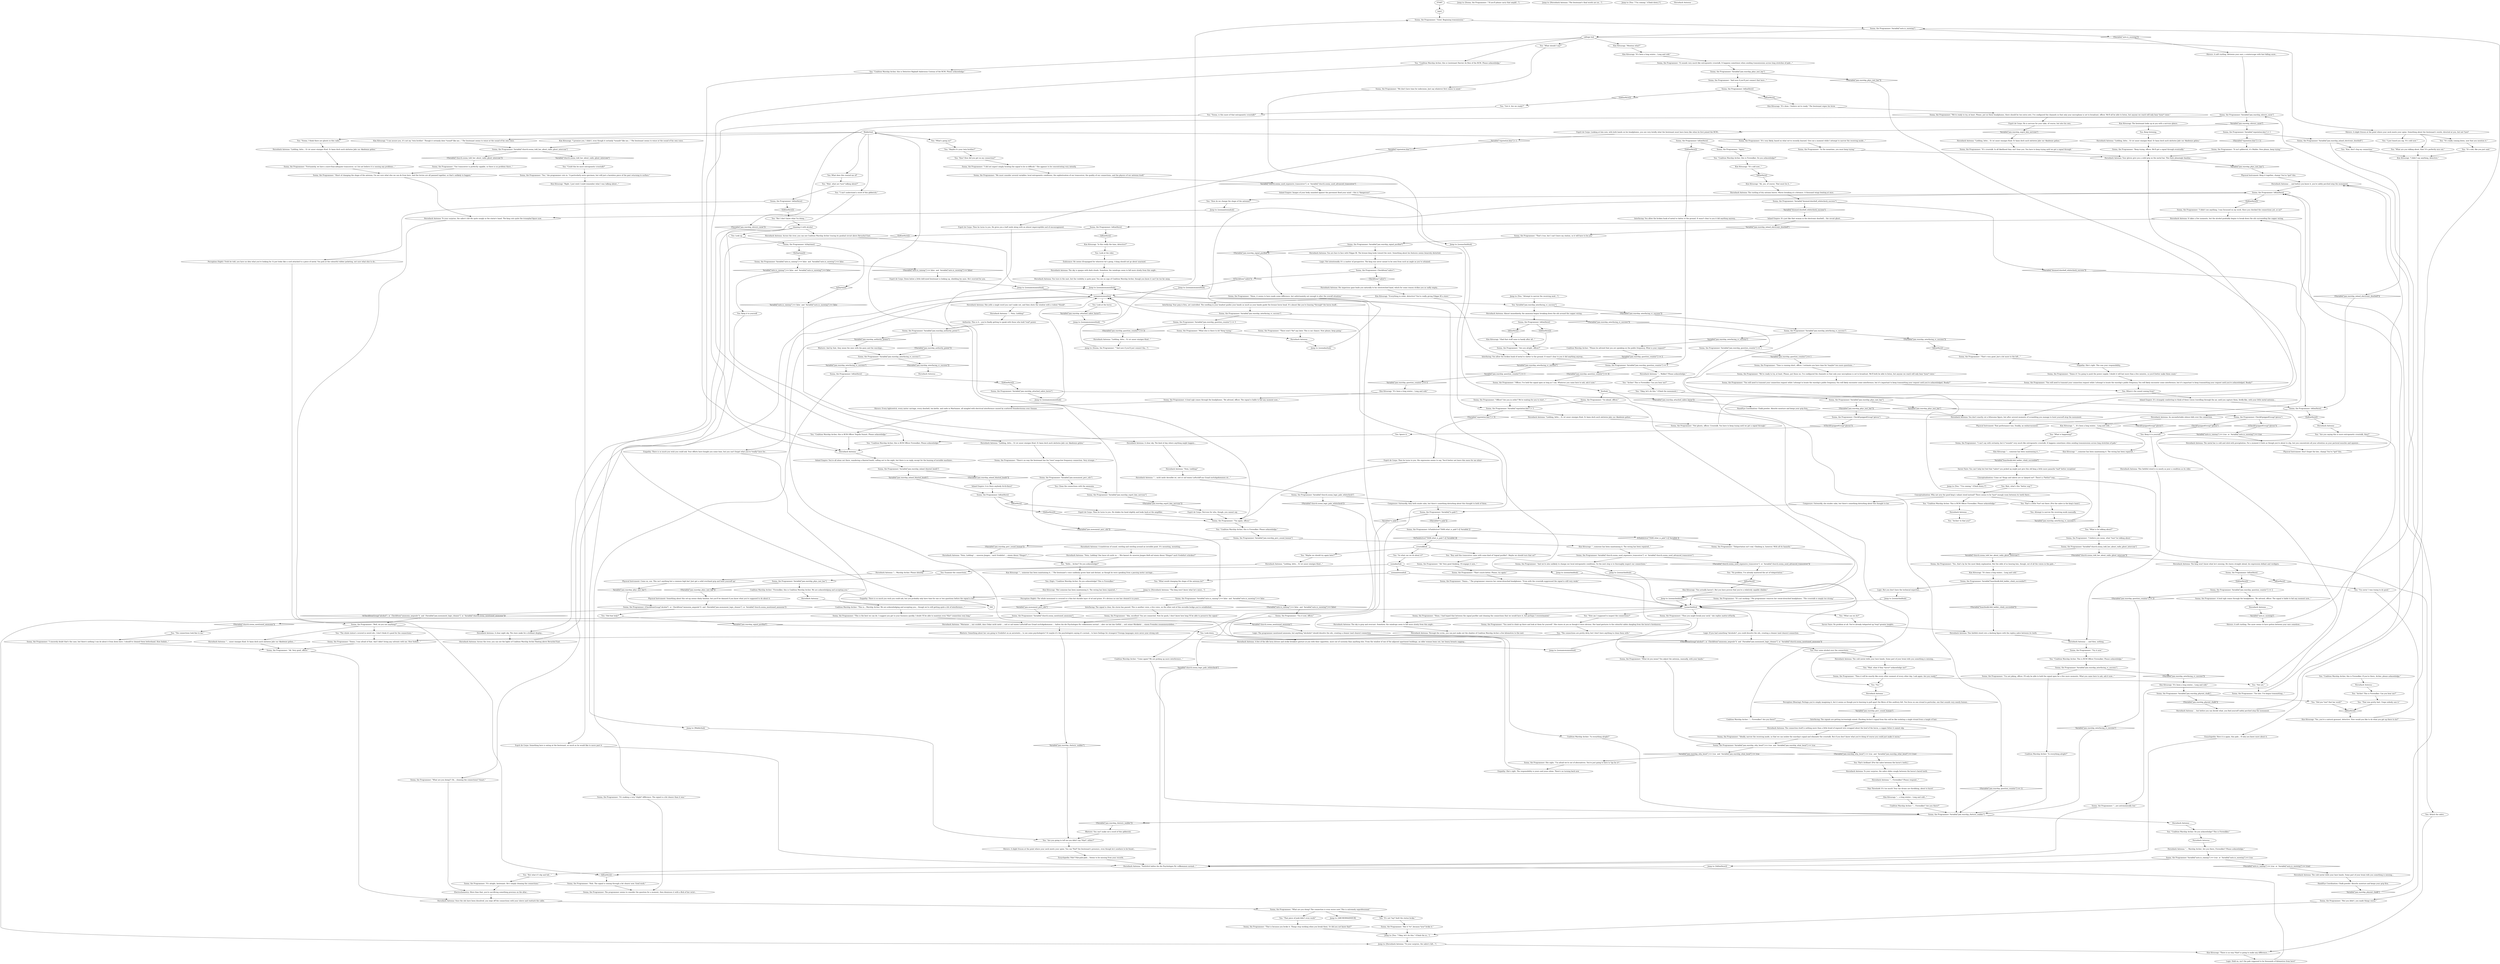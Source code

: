# JAM / COALITION WARSHIP ARCHER -- SOONA VERSION
# CUTSCENE where you attempt to contact Coalition Warship Archer with SOONA. PART OF THE MORALIST DREAM QUEST
# ==================================================
digraph G {
	  0 [label="START"];
	  1 [label="input"];
	  2 [label="You: \"Roy said this transceiver came with some kind of *signal purifier*. Maybe we should turn that on?\""];
	  3 [label="You: \"Yes.\""];
	  4 [label="Soona, the Programmer: \"Try again, officer.\""];
	  5 [label="Esprit de Corps: Then he turns to you. He gives you a half smile along with an almost imperceptible nod of encouragement."];
	  6 [label="Horseback Antenna: \"Liebling, bitte… Er ist unser einziges Kind. Er kann doch auch nächstes Jahr zur Akademie gehen.\""];
	  7 [label="You: \"What are you talking about, Kim? It's perfectly nice out.\""];
	  8 [label="Soona, the Programmer: \"I can't say with certainty, but it *sounds* very much like entroponetic crosstalk. It happens sometimes when sending transmissions across long stretches of pale.\""];
	  9 [label="Soona, the Programmer: \"It sounds very much like entroponetic crosstalk. It happens sometimes when sending transmissions across long stretches of pale...\""];
	  10 [label="Soona, the Programmer: \"We must consider several variables: local entroponetic conditions, the sophistication of our transceiver, the quality of our connections, and the physics of our antenna itself.\""];
	  11 [label="Soona, the Programmer: \"Damn, I was afraid of that. And I didn't bring any solvents with me. How foolish...\""];
	  12 [label="Soona, the Programmer: IsDaytime()"];
	  13 [label="IsDaytime()", shape=diamond];
	  14 [label="!(IsDaytime())", shape=diamond];
	  15 [label="Horseback Antenna: Through the scrim, you can just make out the shadow of Coalition Warship Archer a few kilometres to the east."];
	  16 [label="Soona, the Programmer: \"That is because you broke it. Things stop working when you break them. Or did you not know that?\""];
	  17 [label="Soona, the Programmer: \"Damn it! I'm going to push the power supply. I doubt it will last more than a few minutes, so you'd better make them count.\""];
	  18 [label="Soona, the Programmer: A loud sigh comes through the headphones. \"Be advised, officer. The signal is liable to fail any moment now...\""];
	  19 [label="Horseback Antenna: \"Liebling, bitte... Er ist unser einziges Kind...\""];
	  20 [label="Jump to: [Soona, the Programmer: \"\"If you'll please carry that amplif...\"]"];
	  21 [label="You: \"Maybe we should try again later?\""];
	  22 [label="Empathy: She's right. The responsibility is yours and yours alone. There's no turning back now."];
	  23 [label="Soona, the Programmer: She sighs. \"I'm afraid we're out of alternatives. You're just going to have to *go for it*.\""];
	  24 [label="Conceptualization: Come on! Kings and sabres are so *played out*. There's a *better* way..."];
	  25 [label="Horseback Antenna: ..."];
	  26 [label="Soona, the Programmer: IsKimHere()"];
	  27 [label="IsKimHere()", shape=diamond];
	  28 [label="!(IsKimHere())", shape=diamond];
	  29 [label="You: \"I can't understand a word of this gibberish.\""];
	  30 [label="Soona, the Programmer: \"I believe you mean, what *was* he talking about.\""];
	  31 [label="You: \"What is he talking about?\""];
	  32 [label="Jump to: [soonaclimbhub]"];
	  33 [label="Kim Kitsuragi: \"Is this really the time, detective?\""];
	  34 [label="Horseback Antenna: A few of the idle lorry drivers and strike breakers gesture at you with their cigarettes, more out of curiosity than anything else. From the window of one of the adjacent apartment buildings, an older woman leans out, her heavy breasts sagging..."];
	  35 [label="Jump to: [soonamonumenthub]"];
	  36 [label="You: \"It's not *my* fault the statue broke.\""];
	  37 [label="Jump to: [Horseback Antenna: \"The lieutenant's final words are ne...\"]"];
	  38 [label="You: \"Coalition Warship Archer, this is Firewalker. Please acknowledge.\""];
	  39 [label="Rhetoric: You can't make out a word of this gibberish."];
	  40 [label="Rhetoric: Something about her son going to Vredefort on an aerostatic... to see some psychologists? Or maybe it's the psychologists saying it's normal... to have feelings for strangers? Foreign languages were never your strong suit."];
	  41 [label="Soona, the Programmer: \"Ah! Very good thinking. I'll engage it now...\""];
	  42 [label="You: \"Archer! This is Firewalker. Can you hear me?\""];
	  43 [label="Soona, the Programmer: Variable[\"jam.warship_phys_inst_bar\"]"];
	  44 [label="Variable[\"jam.warship_phys_inst_bar\"]", shape=diamond];
	  45 [label="!(Variable[\"jam.warship_phys_inst_bar\"])", shape=diamond];
	  46 [label="Hand/Eye Coordination: Chalk powder. Absorbs moisture and keeps your grip firm."];
	  47 [label="Horseback Antenna: You don't exactly cut a lithesome figure, but after several moments of scrambling you manage to hoist yourself atop the monument."];
	  48 [label="Horseback Antenna: ... and before you know it, you're safely perched atop the monument."];
	  49 [label="You: \"Got it. Are we ready?\""];
	  50 [label="Shivers: A soft rustling. The snow seems to have gotten between your ears somehow..."];
	  51 [label="Soona, the Programmer: \"We don't have time for indecision. Just say whatever first comes to mind.\""];
	  52 [label="Perception (Hearing): Perhaps you're simply imagining it, but it seems as though you're learning to pull apart the fibres of this auditory felt. You focus on one strand in particular, one that sounds very nearly human..."];
	  53 [label="Soona, the Programmer: Variable[\"doomed.doorbell_whitecheck_success\"]"];
	  54 [label="Variable[\"doomed.doorbell_whitecheck_success\"]", shape=diamond];
	  55 [label="!(Variable[\"doomed.doorbell_whitecheck_success\"])", shape=diamond];
	  56 [label="Soona, the Programmer: \"Not ghosts, officer. Crosstalk. You have to keep trying until we get a signal through.\""];
	  57 [label="Kim Kitsuragi: \"It's been a long winter... Long and cold.\""];
	  58 [label="You: \"What can we do?\""];
	  59 [label="Soona, the Programmer: \"You need to climb up there and look at them for yourself.\" She stares at you as though it were obvious. Her hand gestures to the colourful cables dangling from the horse's forehooves."];
	  60 [label="Soona, the Programmer: \"I sincerely doubt that's the case, but there's nothing I can do about it from down here. I should've cleaned them beforehand. How foolish...\""];
	  61 [label="Horseback Antenna: Once the oils have been dissolved, you wipe off the connections with your sleeve and reattach the cable."];
	  62 [label="Soona, the Programmer: IsKimHere()"];
	  63 [label="IsKimHere()", shape=diamond];
	  64 [label="!(IsKimHere())", shape=diamond];
	  65 [label="You: Look at the horse."];
	  66 [label="Soona, the Programmer: Variable[\"jam.warship_question_counter\"] == 1"];
	  67 [label="Variable[\"jam.warship_question_counter\"] == 1", shape=diamond];
	  68 [label="!(Variable[\"jam.warship_question_counter\"] == 1)", shape=diamond];
	  69 [label="Physical Instrument: Keep it together, champ! You've *got* this."];
	  70 [label="Horseback Antenna: ..."];
	  71 [label="Coalition Warship Archer: \"This is... Warship Archer. We are acknowledging and accepting you... though we're still getting quite a bit of interference...\""];
	  72 [label="Soona, the Programmer: IsKimHere()"];
	  73 [label="IsKimHere()", shape=diamond];
	  74 [label="!(IsKimHere())", shape=diamond];
	  75 [label="Soona, the Programmer: \"Too late. I've begun transmitting...\""];
	  76 [label="Shivers: A soft rustling. Between your ears, a winterscape with fast falling snow..."];
	  77 [label="You: \"Coalition Warship Archer, this is Lieutenant Harrier du Bois of the RCM. Please acknowledge.\""];
	  78 [label="You: \"What's going on?\""];
	  79 [label="Kim Kitsuragi: \"Right. I just wish I could remember what I was talking about...\""];
	  80 [label="Soona, the Programmer: Variable[\"church.soona_told_her_about_radio_ghost_intercom\"]"];
	  81 [label="Variable[\"church.soona_told_her_about_radio_ghost_intercom\"]", shape=diamond];
	  82 [label="!(Variable[\"church.soona_told_her_about_radio_ghost_intercom\"])", shape=diamond];
	  83 [label="Soona, the Programmer: IsTaskActive(\"TASK.what_is_pale\")--[[ Variable[ ]]"];
	  84 [label="IsTaskActive(\"TASK.what_is_pale\")--[[ Variable[ ]]", shape=diamond];
	  85 [label="!(IsTaskActive(\"TASK.what_is_pale\")--[[ Variable[ ]])", shape=diamond];
	  86 [label="You: \"How am I supposed to inspect the connections?\""];
	  87 [label="Horseback Antenna: A clear sky. The kind of day where anything might happen..."];
	  88 [label="Soona, the Programmer: Variable[\"jam.warship_interfacing_rc_success\"]"];
	  89 [label="Variable[\"jam.warship_interfacing_rc_success\"]", shape=diamond];
	  90 [label="!(Variable[\"jam.warship_interfacing_rc_success\"])", shape=diamond];
	  91 [label="Interfacing: You allow the broken hunk of metal to clatter to the ground. It wasn't clear to you it did anything anyway..."];
	  92 [label="Soona, the Programmer: CheckEquippedGroup(\"gloves\")"];
	  93 [label="CheckEquippedGroup(\"gloves\")", shape=diamond];
	  94 [label="!(CheckEquippedGroup(\"gloves\"))", shape=diamond];
	  95 [label="Physical Instrument: Don't forget the lats, champ! You've *got* this."];
	  96 [label="Horseback Antenna: The metal bar is cold and slick with precipitation. For a moment it feels as though you're about to slip, but you concentrate all your attention on your pectoral muscles and squeeze..."];
	  97 [label="Soona, the Programmer: \"I didn't see anything. I was focussed on my work. Have you checked the connections yet, or no?\""];
	  98 [label="Physical Instrument: Something about this set-up seems dimly familiar, but you'll be damned if you know what you're supposed to do about it."];
	  99 [label="You: Wait, what's this \"better way\"?"];
	  100 [label="Soona, the Programmer: \"Try it now.\""];
	  101 [label="Pain Threshold: It's too much! Your ear drums are throbbing, about to burst!"];
	  102 [label="You: \"Coalition Warship Archer, this is Detective Raphaël Ambrosius Costeau of the RCM. Please acknowledge.\""];
	  103 [label="You: \"What should I say?\""];
	  104 [label="Inland Empire: I-i-is there anybody th-th-there?"];
	  105 [label="Esprit de Corps: Nervous for who, though, you cannot say."];
	  106 [label="Inland Empire: It's just like that woman in the electronic doorbell... the circuit ghost..."];
	  107 [label="Soona, the Programmer: \"In the meantime, you must keep trying.\""];
	  108 [label="Soona, the Programmer: Variable[\"church.soona_told_her_about_radio_ghost_intercom\"]"];
	  109 [label="Variable[\"church.soona_told_her_about_radio_ghost_intercom\"]", shape=diamond];
	  110 [label="!(Variable[\"church.soona_told_her_about_radio_ghost_intercom\"])", shape=diamond];
	  111 [label="You: \"Could this be more entroponetic crosstalk?\""];
	  112 [label="Soona, the Programmer: \"Yes,\" the programmer cuts in. \"A particularly eerie specimen, but still just a harmless piece of the past returning to surface.\""];
	  113 [label="Horseback Antenna: \"Natürlich halten ihn die Psychologen für vollkommen normal...\""];
	  114 [label="Soona, the Programmer: Variable[\"tc.pale\"]"];
	  115 [label="Variable[\"tc.pale\"]", shape=diamond];
	  116 [label="!(Variable[\"tc.pale\"])", shape=diamond];
	  117 [label="You: \"The whole statue's covered in weird oils. I don't think it's good for the connections.\""];
	  118 [label="Soona, the Programmer: IsKimHere()"];
	  119 [label="IsKimHere()", shape=diamond];
	  120 [label="!(IsKimHere())", shape=diamond];
	  121 [label="Electrochemistry: More than that, you're sacrificing something precious on the altar..."];
	  122 [label="Soona, the Programmer: Variable[\"auto.is_raining\"] == false  and  Variable[\"auto.is_snowing\"] == false"];
	  123 [label="Variable[\"auto.is_raining\"] == false  and  Variable[\"auto.is_snowing\"] == false", shape=diamond];
	  124 [label="!(Variable[\"auto.is_raining\"] == false  and  Variable[\"auto.is_snowing\"] == false)", shape=diamond];
	  125 [label="Soona, the Programmer: Variable[\"jam.warship_authority_power\"]"];
	  126 [label="Variable[\"jam.warship_authority_power\"]", shape=diamond];
	  127 [label="!(Variable[\"jam.warship_authority_power\"])", shape=diamond];
	  128 [label="Soona, the Programmer: Variable[\"jam.warship_interfacing_rc_success\"]"];
	  129 [label="Variable[\"jam.warship_interfacing_rc_success\"]", shape=diamond];
	  130 [label="!(Variable[\"jam.warship_interfacing_rc_success\"])", shape=diamond];
	  131 [label="You: \"That piece of junk didn't even work!\""];
	  132 [label="Horseback Antenna: ... but before you can decide what, you find yourself safely perched atop the monument."];
	  133 [label="Soona, the Programmer: Variable[\"jam.warship_why_bend\"] == true  and  Variable[\"jam.warship_what_bend\"] == true"];
	  134 [label="Variable[\"jam.warship_why_bend\"] == true  and  Variable[\"jam.warship_what_bend\"] == true", shape=diamond];
	  135 [label="!(Variable[\"jam.warship_why_bend\"] == true  and  Variable[\"jam.warship_what_bend\"] == true)", shape=diamond];
	  136 [label="Coalition Warship Archer: \"Is everything alright?\""];
	  137 [label="Kim Kitsuragi: \"It's been a long winter... Long and cold.\""];
	  138 [label="You: \"Not yet.\""];
	  139 [label="Soona, the Programmer: \"Then it will be exactly like every other moment of every other day. I ask again: Are you ready?\""];
	  140 [label="Esprit de Corps: Then he turns to you. His expression seems to say, 'You'd better not leave this mess for me alone'."];
	  141 [label="Kim Kitsuragi: \"I didn't say anything, detective.\""];
	  142 [label="Jump to: [soonaclimbhub]"];
	  143 [label="Kim Kitsuragi: \"Glad that stuff came in handy after all...\""];
	  144 [label="Logic: Not intentionally. It’s a matter of perspective. The king was never meant to be seen from such an angle as you’ve attained."];
	  145 [label="Horseback Antenna: You turn to the east, but the visibility is quite poor. You see no sign of Coalition Warship Archer, though you know it can't be too far away."];
	  146 [label="Horseback Antenna: His imperious gaze leads you naturally to his outstretched hand, which for some reason strikes you as sadly empty..."];
	  147 [label="Jump to: [soonamonumenthub]"];
	  148 [label="Soona, the Programmer: \"But you didn't, you made things worse.\""];
	  149 [label="Soona, the Programmer: \"But it *is*, because *you* broke it.\""];
	  150 [label="Soona, the Programmer: \"This is the best we can do. I suggest you get to your business quickly. I doubt I'll be able to maintain even *this* connection very long.\""];
	  151 [label="Jump to: [You: \"\"I'm coming.\" (Climb down.)\"]"];
	  152 [label="Jump to: [You: \"Attempt to narrow the receiving mod...\"]"];
	  153 [label="You: \"Coalition Warship Archer, this is Firewalker. Do you acknowledge?\""];
	  154 [label="You: \"So what can we do about it?\""];
	  155 [label="Kim Kitsuragi: \"But someone has been maintaining it. The wiring has been repaired...\""];
	  156 [label="Horseback Antenna: The cold metal chills your bare hands. Some part of your brain tells you something is missing..."];
	  157 [label="You: \"What would changing the shape of the antenna do?\""];
	  158 [label="You: That's a little *too* out there. [Put the sabre in the king's hand.]"];
	  159 [label="Horseback Antenna: To your surprise, the sabre slides snugly between the horse's bared teeth."];
	  160 [label="You: \"Coalition Warship Archer. This is RCM Officer Firewalker. Please acknowledge.\""];
	  161 [label="Soona, the Programmer: \"We're ready to try, at least. Please, put on these headphones, there should be two extra sets. I've configured the channels so that only your microphone is set to broadcast, officer. We'll all be able to listen, but anyone we reach will only hear *your* voice.\""];
	  162 [label="Soona, the Programmer: Variable[\"jam.warship_inland_blasted_heath\"]"];
	  163 [label="Variable[\"jam.warship_inland_blasted_heath\"]", shape=diamond];
	  164 [label="!(Variable[\"jam.warship_inland_blasted_heath\"])", shape=diamond];
	  165 [label="You: What does this remind me of?"];
	  166 [label="You: \"It's really coming down, now that you mention it.\""];
	  167 [label="Jump to: [soonaclimbhub]"];
	  168 [label="Soona, the Programmer: Variable[\"church.soona_mentioned_ammonia\"]"];
	  169 [label="Variable[\"church.soona_mentioned_ammonia\"]", shape=diamond];
	  170 [label="!(Variable[\"church.soona_mentioned_ammonia\"])", shape=diamond];
	  171 [label="Soona, the Programmer: \"Well, do you see anything?\""];
	  172 [label="Soona, the Programmer: \"What are you doing?! Oh... cleaning the connections? Smart.\""];
	  173 [label="Soona, the Programmer: CheckItem(\"sabre\")"];
	  174 [label="CheckItem(\"sabre\")", shape=diamond];
	  175 [label="!(CheckItem(\"sabre\"))", shape=diamond];
	  176 [label="Soona, the Programmer: IsKimHere()"];
	  177 [label="IsKimHere()", shape=diamond];
	  178 [label="!(IsKimHere())", shape=diamond];
	  179 [label="Horseback Antenna: ..."];
	  180 [label="Soona, the Programmer: \"Officer, I've held the signal open as long as I can. Whatever you came here to ask, ask it now.\""];
	  181 [label="You: \"Hello... Archer? Do you acknowledge?\""];
	  182 [label="Kim Kitsuragi: \"It's cold now...\""];
	  183 [label="Horseback Antenna: \"... Warship Archer. Are you there, Firewalker? Please acknowledge.\""];
	  184 [label="Horseback Antenna: \"... Warship Archer. Please identify.\""];
	  185 [label="Kim Kitsuragi: \"Yes, you're a natural gymnast, detective. Now would you like to do what you got up there to do?\""];
	  186 [label="You: Attach the sabre."];
	  187 [label="Kim Kitsuragi: \"... a long winter... Long and cold...\""];
	  188 [label="Soona, the Programmer: CheckEquippedGroup(\"gloves\")"];
	  189 [label="CheckEquippedGroup(\"gloves\")", shape=diamond];
	  190 [label="!(CheckEquippedGroup(\"gloves\"))", shape=diamond];
	  191 [label="Kim Kitsuragi: \"It's done. I believe we're ready.\" The lieutenant wipes his brow."];
	  192 [label="Soona, the Programmer: Variable[\"jam.warship_shivers_snow\"]"];
	  193 [label="Variable[\"jam.warship_shivers_snow\"]", shape=diamond];
	  194 [label="!(Variable[\"jam.warship_shivers_snow\"])", shape=diamond];
	  195 [label="Inland Empire: You're all alone out there, wandering a blasted heath, calling out to the night, but there is no reply, except for the buzzing of invisible machines..."];
	  196 [label="Soona, the Programmer: \"It's crosstalk. In all likelihood they can't hear you. You have to keep trying until we get a signal through.\""];
	  197 [label="Soona, the Programmer: \"Keep trying, officer. We'll get a signal through eventually.\""];
	  198 [label="Horseback Antenna: \"Liebling, bitte… Er ist unser einziges Kind. Er kann doch auch nächstes Jahr zur Akademie gehen.\""];
	  199 [label="Kim Kitsuragi: \"... It's been a long winter... Long and cold...\""];
	  200 [label="Esprit de Corps: Something here is eating at the lieutenant, as much as he would like to move past it."];
	  201 [label="soonaclimbhub"];
	  202 [label="Kim Kitsuragi: \"You actually haven't. But you have proven that you're a relatively capable climber.\""];
	  203 [label="Soona, the Programmer: \"Hmm, it seems to have made some difference, but unfortunately not enough to alter the overall situation.\""];
	  204 [label="Logic: The programmer mentioned ammonia, but anything *alcoholic* should dissolve the oils, creating a cleaner (and clearer) connection."];
	  205 [label="soonamonumenthub"];
	  206 [label="Horseback Antenna: Across the river, you can see the lights of Coalition Warship Archer floating above Revachol East."];
	  207 [label="Rhetoric: And by that, they mean the ones with the guns and the warships..."];
	  208 [label="Horseback Antenna: \"Nein, Liebling! ... unseren Jungen... nach Vredefort ... einem dieser *Dinger*...\""];
	  209 [label="Horseback Antenna: ..."];
	  210 [label="Physical Instrument: That performance was, frankly, an embarrassment."];
	  211 [label="Conceptualization: Why not arm the good king's valiant steed instead? There seems to be *just* enough room between its teeth there..."];
	  212 [label="Kim Kitsuragi: \"It's been a long winter... Long and cold.\""];
	  213 [label="Soona, the Programmer: \"Officer? Are you in order? We're waiting for you to start...\""];
	  214 [label="You: \"Coalition Warship Archer, this is RCM Officer Tequila Sunset. Please acknowledge.\""];
	  215 [label="Kim Kitsuragi: \"Mention what?\""];
	  216 [label="You: \"It's cold, like you just said.\""];
	  217 [label="Kim Kitsuragi: \"It's been a long winter... Long and cold.\""];
	  218 [label="Soona, the Programmer: IsKimHere()"];
	  219 [label="IsKimHere()", shape=diamond];
	  220 [label="!(IsKimHere())", shape=diamond];
	  221 [label="Perception (Sight): Truth be told, you have no idea what you're looking for. It just looks like a cord attached to a piece of metal. You pick at the colourful rubber jacketing, not sure what else to do..."];
	  222 [label="Soona, the Programmer: Variable[\"auto.is_raining\"] == false  and  Variable[\"auto.is_snowing\"] == false"];
	  223 [label="Variable[\"auto.is_raining\"] == false  and  Variable[\"auto.is_snowing\"] == false", shape=diamond];
	  224 [label="!(Variable[\"auto.is_raining\"] == false  and  Variable[\"auto.is_snowing\"] == false)", shape=diamond];
	  225 [label="Interfacing: The signal is clear, the storm has passed. This is another voice, a live voice, on the other end of this invisible bridge you've established..."];
	  226 [label="Authority: This is it... you're finally getting to speak with those who hold *real* power."];
	  227 [label="Horseback Antenna: \"Marianne ... mir erzählt, dass Oskar nicht mehr ... seit er auf einem Luftschiff aus Graad zurückgekommen ... halten ihn die Psychologen für vollkommen normal ... aber sie hat das Gefühl ... seit seiner Rückkehr ... einem Fremden zusammenzuleben...\""];
	  228 [label="Kim Kitsuragi: \"... someone has been maintaining it...\" The lieutenant's voice suddenly grows faint and distant, as though he were speaking from a passing motor carriage..."];
	  229 [label="Soona, the Programmer: \"That's much better. Please, try again.\""];
	  230 [label="You: (Sigh.) \"Coalition Warship Archer. Do you acknowledge? This is Firewalker.\""];
	  231 [label="Horseback Antenna: ..."];
	  232 [label="Perception (Sight): The whole monument is covered in a thin but durable layer of oil and grime. It's obvious no one has cleaned it in years."];
	  233 [label="Soona, the Programmer: \"Ideally, narrow the receiving mode, so that we can isolate the warship's signal and eliminate the crosstalk. But if you don't know what you're doing of course you could just make it worse.\""];
	  234 [label="Jump to: [Horseback Antenna: \"The king won't know what he's missi...\"]"];
	  235 [label="Horseback Antenna: This faithful steed is in nearly as poor a condition as its rider."];
	  236 [label="Hand/Eye Coordination: Chalk powder. Absorbs moisture and keeps your grip firm."];
	  237 [label="You: \"Wait, what if they *never* acknowledge me?\""];
	  238 [label="Soona, the Programmer: \"Go ahead, officer.\""];
	  239 [label="You: \"Coalition Warship Archer, this is RCM Officer Firewalker. Please acknowledge.\""];
	  240 [label="Shivers: A slight frisson at the point where your neck meets your spine. Something about the lieutenant's words, directed at you, but not *you*."];
	  241 [label="Kim Kitsuragi: \"Ah, yes, of course. That must be it...\""];
	  242 [label="Kim Kitsuragi: \"... someone has been maintaining it...\""];
	  243 [label="Jump to: [soonaclimbhub]"];
	  244 [label="Soona, the Programmer: Variable[\"jam.warship_signal_purified\"]"];
	  245 [label="Variable[\"jam.warship_signal_purified\"]", shape=diamond];
	  246 [label="!(Variable[\"jam.warship_signal_purified\"])", shape=diamond];
	  247 [label="Horseback Antenna: You are face to face with Filippe III. The bronze king looks toward the west. Something about his features seems bizarrely distorted."];
	  248 [label="Endurance: He seems ill-equipped for wherever he’s going. A king should not go about unarmed."];
	  249 [label="Kim Kitsuragi: \"Everything in order, detective? You're really giving Filippe III a stare.\""];
	  250 [label="You: \"I'm sorry! I was trying to do good.\""];
	  251 [label="Jump to: [ARCHERMAINHUB]"];
	  252 [label="Soona, the Programmer: Variable[\"jam.warship_rhetoric_walder\"]"];
	  253 [label="Variable[\"jam.warship_rhetoric_walder\"]", shape=diamond];
	  254 [label="!(Variable[\"jam.warship_rhetoric_walder\"])", shape=diamond];
	  255 [label="Horseback Antenna: ..."];
	  256 [label="Horseback Antenna: ..."];
	  257 [label="You: \"That was pretty bad. I hope nobody saw it.\""];
	  258 [label="You: Examine the connections."];
	  259 [label="soonaantennahub"];
	  260 [label="Horseback Antenna: To your surprise, the sabre's hilt fits quite snugly in the statue's hand. The king cuts quite the triumphal figure now."];
	  261 [label="Kim Kitsuragi: \"There is no way *that* is going to make any difference...\""];
	  262 [label="Soona, the Programmer: \"Huh. The signal is coming through a bit clearer now. Good work.\""];
	  263 [label="Soona, the Programmer: Variable[\"jam.warship_attached_sabre_horse\"]"];
	  264 [label="Variable[\"jam.warship_attached_sabre_horse\"]", shape=diamond];
	  265 [label="!(Variable[\"jam.warship_attached_sabre_horse\"])", shape=diamond];
	  266 [label="Jump to: [soonamonumenthub]"];
	  267 [label="Soona, the Programmer: The programmer seems to consider the question for a moment, then dismisses it with a flick of her wrist..."];
	  268 [label="Kim Kitsuragi: The lieutenant looks up at you with a nervous glance."];
	  269 [label="Esprit de Corps: Then he turns to you. He shakes his head slightly and looks back at the amplifier."];
	  270 [label="Soona, the Programmer: \"It isn't gibberish, it's Walder. Now please, keep trying.\""];
	  271 [label="Soona, the Programmer: \"There's no way the lieutenant has his *own* mega-low frequency connection. Very strange...\""];
	  272 [label="Soona, the Programmer: \"I did not expect simply locating the signal to be so difficult.\" She appears to be concentrating very intently."];
	  273 [label="Savoir Faire: No problem at all. You've already teleported up *way* greater heights."];
	  274 [label="Savoir Faire: You can't help but feel that *sabre* you picked up might just give this old king a little more panache *and* better reception!"];
	  275 [label="Horseback Antenna: The sky is opaque with dark clouds. Somehow, the raindrops seem to fall more slowly from this angle..."];
	  276 [label="Esprit de Corps: Down below a little doll-sized lieutenant is looking up, shielding his eyes. He's worried for you."];
	  277 [label="Horseback Antenna: \"... Nein, Liebling!\""];
	  278 [label="Empathy: She's right. This was your responsibility..."];
	  279 [label="Jump to: [You: \"\"Okay, let's do this.\" (Climb the m...\"]"];
	  280 [label="Soona, the Programmer: \"There won't *be* any later. This is our chance. Now please, keep going.\""];
	  281 [label="Horseback Antenna: \"Liebling, bitte… Er ist unser einziges Kind...\""];
	  282 [label="You: \"Okay, let's do this.\" (Climb the monument.)"];
	  283 [label="Jump to: [Horseback Antenna: \"To your surprise, the sabre's hilt...\"]"];
	  284 [label="You: Attempt to narrow the receiving mode manually."];
	  285 [label="You: Variable[\"jam.warship_interfacing_rc_success\"]"];
	  286 [label="Variable[\"jam.warship_interfacing_rc_success\"]", shape=diamond];
	  287 [label="!(Variable[\"jam.warship_interfacing_rc_success\"])", shape=diamond];
	  288 [label="Horseback Antenna: Almost immediately, the ammonia begins breaking down the oils around the copper wiring."];
	  289 [label="Soona, the Programmer: Variable[\"jam.warship_esprit_kim_nervous\"]"];
	  290 [label="Variable[\"jam.warship_esprit_kim_nervous\"]", shape=diamond];
	  291 [label="!(Variable[\"jam.warship_esprit_kim_nervous\"])", shape=diamond];
	  292 [label="Walderhub"];
	  293 [label="You: \"Are you going to tell me you didn't say *that*, either?\""];
	  294 [label="Kim Kitsuragi: \"...someone has been maintaining it. The wiring has been repaired...\""];
	  295 [label="You: \"Are you saying this is more entroponetic crosstalk, then?\""];
	  296 [label="Soona, the Programmer: \"Yes, that's by far the most likely explanation. But the odds of us hearing him, though, out of all the voices in the pale...\""];
	  297 [label="Soona, the Programmer: \"...are astronomically low.\""];
	  298 [label="Soona, the Programmer: Variable[\"boardwalk.feld_ladder_climb_succeeded\"]"];
	  299 [label="Variable[\"boardwalk.feld_ladder_climb_succeeded\"]", shape=diamond];
	  300 [label="!(Variable[\"boardwalk.feld_ladder_climb_succeeded\"])", shape=diamond];
	  301 [label="Logic: But you don't have the technical expertise..."];
	  302 [label="You: \"The connections are pretty dirty, but I don't have anything to clean them with.\""];
	  303 [label="Horseback Antenna: \"... unser einziges Kind. Er kann doch auch nächstes Jahr zur Akademie gehen...\""];
	  304 [label="Horseback Antenna: The sky is gray and overcast. Somehow, the raindrops seem to fall more slowly from this angle..."];
	  305 [label="Soona, the Programmer: \"Try it now, officer.\""];
	  306 [label="Soona, the Programmer: \"Aha, excellent! You are connected. Now be quick, I don't know how long I'll be able to preserve the signal.\""];
	  307 [label="Horseback Antenna: ..."];
	  308 [label="Soona, the Programmer: Variable[\"jam.warship_interfacing_rc_success\"]"];
	  309 [label="Variable[\"jam.warship_interfacing_rc_success\"]", shape=diamond];
	  310 [label="!(Variable[\"jam.warship_interfacing_rc_success\"])", shape=diamond];
	  311 [label="Soona, the Programmer: \"I'm not joking, officer. I'll only be able to hold the signal open for a few more moments. What you came here to ask, ask it now...\""];
	  312 [label="Soona, the Programmer: \"Time is running short, officer. I estimate you have time for *maybe* two more questions...\""];
	  313 [label="Jump to: [Soona, the Programmer: \"\"And now if you'll just connect tha...\"]"];
	  314 [label="You: \"Coalition Warship Archer, this is Firewalker. If you're there, Archer, please acknowledge.\""];
	  315 [label="Horseback Antenna: Your gloves give you a solid grip on the metal bar. This feels pleasingly familiar..."];
	  316 [label="You: Keep it to yourself."];
	  317 [label="You: \"Coalition Warship Archer. This is RCM Officer Firewalker. Please acknowledge.\""];
	  318 [label="Coalition Warship Archer: \"Is everything alright?\""];
	  319 [label="firsthub"];
	  320 [label="You: Where's the sound coming from?"];
	  321 [label="Soona, the Programmer: Variable[\"reputation.kim\"] > 1"];
	  322 [label="Variable[\"reputation.kim\"] > 1", shape=diamond];
	  323 [label="!(Variable[\"reputation.kim\"] > 1)", shape=diamond];
	  324 [label="Soona, the Programmer: Variable[\"jam.warship_inland_electronic_doorbell\"]"];
	  325 [label="Variable[\"jam.warship_inland_electronic_doorbell\"]", shape=diamond];
	  326 [label="!(Variable[\"jam.warship_inland_electronic_doorbell\"])", shape=diamond];
	  327 [label="You: \"Kim, don't clog my connection.\""];
	  328 [label="You: \"I just heard you say, 'It's cold now'.\""];
	  329 [label="Kim Kitsuragi: \"I promise you, I didn't, even though it certainly *sounds* like me...\" The lieutenant seems to wince at the sound of his own voice."];
	  330 [label="Shivers: A slight frisson at the point where your neck meets your spine. You can *feel* the lieutenant's presence, even though he's nowhere to be found..."];
	  331 [label="Horseback Antenna: ..."];
	  332 [label="Soona, the Programmer: Variable[\"jam.monument_perc_oils\"]"];
	  333 [label="Variable[\"jam.monument_perc_oils\"]", shape=diamond];
	  334 [label="!(Variable[\"jam.monument_perc_oils\"])", shape=diamond];
	  335 [label="You: Clean the connections with the ammonia."];
	  336 [label="Horseback Antenna: Across the river, you can see Coalition Warship Archer tracing its gradual circuit above Revachol East."];
	  337 [label="Horseback Antenna: \"Nein, Liebling!\""];
	  338 [label="Soona, the Programmer: Variable[\"jam.warship_question_counter\"] == 4"];
	  339 [label="Variable[\"jam.warship_question_counter\"] == 4", shape=diamond];
	  340 [label="!(Variable[\"jam.warship_question_counter\"] == 4)", shape=diamond];
	  341 [label="Horseback Antenna: \"... Walker? Please acknowledge.\""];
	  342 [label="Jump to: [soonabarhub]"];
	  343 [label="Horseback Antenna: It takes a few moments, but the alcohol gradually begins to break down the oils surrounding the copper wiring."];
	  344 [label="Horseback Antenna: The cold metal chills your bare hands. Some part of your brain tells you something is missing..."];
	  345 [label="You: Ignore it."];
	  346 [label="Esprit de Corps: Looking at him now, with both hands on his headphones, you see very briefly what the lieutenant must have been like when he first joined the RCM..."];
	  347 [label="Horseback Antenna: \"Liebling, bitte… Er ist unser einziges Kind. Er kann doch auch nächstes Jahr zur Akademie gehen.\""];
	  348 [label="You: \"Maybe it's your twin brother?\""];
	  349 [label="You: \"What is happening?\""];
	  350 [label="Soona, the Programmer: \"Our transceiver is perfectly capable, so there is no problem there...\""];
	  351 [label="You: \"No problem. I've already mastered the art of teleportation.\""];
	  352 [label="Soona, the Programmer: \"Hmm, I had hoped that between the signal purifier and cleaning the connections that we would have it, but perhaps I overestimated.\""];
	  353 [label="You: Look down."];
	  354 [label="Horseback Antenna: She yells a single word you can't make out, and then shuts the window with a violent *thunk*."];
	  355 [label="Jump to: [soonamonumenthub]"];
	  356 [label="Jump to: [soonamonumenthub]"];
	  357 [label="Interfacing: You allow the broken hunk of metal to clatter to the ground. It wasn't clear to you it did anything anyway..."];
	  358 [label="Soona, the Programmer: \"That's very good. Just a bit more to the left...\""];
	  359 [label="Soona, the Programmer: Variable[\"jam.warship_interfacing_rc_success\"]"];
	  360 [label="Variable[\"jam.warship_interfacing_rc_success\"]", shape=diamond];
	  361 [label="!(Variable[\"jam.warship_interfacing_rc_success\"])", shape=diamond];
	  362 [label="Soona, the Programmer: Variable[\"jam.warship_question_counter\"] >= 3"];
	  363 [label="Variable[\"jam.warship_question_counter\"] >= 3", shape=diamond];
	  364 [label="!(Variable[\"jam.warship_question_counter\"] >= 3)", shape=diamond];
	  365 [label="Soona, the Programmer: \"What else is there to do? Keep trying.\""];
	  366 [label="soonabarhub"];
	  367 [label="Soona, the Programmer: IsKimHere()"];
	  368 [label="IsKimHere()", shape=diamond];
	  369 [label="!(IsKimHere())", shape=diamond];
	  370 [label="You: \"How do we change the shape of the antenna?\""];
	  371 [label="Coalition Warship Archer: \"... Firewalker? Are you there?\""];
	  372 [label="Shivers: Every lightswitch, every motor carriage, every doorbell, tea kettle, and radio in Martinaise, all mingled with electrical interference caused by scattered thunderstorms over Ozonne."];
	  373 [label="Inland Empire: It's strangely comforting to think of these voices travelling through the air, until you capture them, firefly-like, with your little metal antenna..."];
	  374 [label="Soona, the Programmer: \"That's true, but I can't leave my station, so it will have to be you.\""];
	  375 [label="cleaning it with alcohol"];
	  376 [label="You: Pour some alcohol over the connections."];
	  377 [label="You: Look up."];
	  378 [label="Empathy: There is so much you wish you could ask. Your efforts have bought you some time, but you can't forget what you're *really* here for..."];
	  379 [label="Soona, the Programmer: IsKimHere()"];
	  380 [label="IsKimHere()", shape=diamond];
	  381 [label="!(IsKimHere())", shape=diamond];
	  382 [label="Soona, the Programmer: \"It's making a very *slight* difference. The signal is a bit clearer than it was.\""];
	  383 [label="Logic: Hold on, isn't the pale supposed to be thousands of kilometres from here?"];
	  384 [label="Coalition Warship Archer: \"Come again? We are picking up more interference...\""];
	  385 [label="Soona, the Programmer: \"We're ready to try, at least. Please, put those on. I've configured the channels so that only your microphone is set to broadcast. We'll both be able to listen, but anyone we reach will only hear *your* voice.\""];
	  386 [label="You: \"Soona, is this more of that entroponetic crosstalk?\""];
	  387 [label="You: \"Soona, I think there are ghosts in this radio.\""];
	  388 [label="Kim Kitsuragi: \"I can assure you, it's not my 'twin brother'. Though it certainly does *sound* like me...\" The lieutenant seems to wince at the sound of his own voice."];
	  389 [label="You: \"Kim? How did you get on my connection?\""];
	  390 [label="Encyclopedia: Pale? Pale-pale-pale... Seems to be missing from your records."];
	  391 [label="crosstalkhub"];
	  392 [label="You: \"But what if I slip and fall...\""];
	  393 [label="Logic: If you had something *alcoholic*, you could dissolve the oils, creating a cleaner (and clearer) connection."];
	  394 [label="You: \"The connections look fine to me.\""];
	  395 [label="Horseback Antenna: A clear night sky. The stars make for a brilliant display..."];
	  396 [label="You: Keep it to yourself."];
	  397 [label="Jump to: [You: \"\"I'm coming.\" (Climb down.)\"]"];
	  398 [label="Soona, the Programmer: IsKimHere()"];
	  399 [label="IsKimHere()", shape=diamond];
	  400 [label="!(IsKimHere())", shape=diamond];
	  401 [label="Soona, the Programmer: \"Again.\""];
	  402 [label="You: \"Coalition Warship Archer. Do you acknowledge? This is Firewalker.\""];
	  403 [label="Soona, the Programmer: \"Damn...\" The programmer removes her sweat-drenched headphones. \"Even with the crosstalk suppressed the signal is still very weak.\""];
	  404 [label="You: \"Archer! This is Firewalker. Can you hear me?\""];
	  405 [label="Soona, the Programmer: Variable[\"auto.is_raining\"] == true  or  Variable[\"auto.is_snowing\"] == true"];
	  406 [label="Variable[\"auto.is_raining\"] == true  or  Variable[\"auto.is_snowing\"] == true", shape=diamond];
	  407 [label="!(Variable[\"auto.is_raining\"] == true  or  Variable[\"auto.is_snowing\"] == true)", shape=diamond];
	  408 [label="Jump to: [IsKimHere()]"];
	  409 [label="Horseback Antenna: \"... Firewalker? Please respond...\""];
	  410 [label="Soona, the Programmer: Variable[\"church.soona_logic_pale_whitecheck\"]"];
	  411 [label="Variable[\"church.soona_logic_pale_whitecheck\"]", shape=diamond];
	  412 [label="!(Variable[\"church.soona_logic_pale_whitecheck\"])", shape=diamond];
	  413 [label="Composure: Outwardly, they both exude calm, but there's something disturbing about this thought to both of them."];
	  414 [label="Horseback Antenna: The rustling of dry autumn leaves. Waves breaking at a distance. A thousand wings beating at once."];
	  415 [label="You: \"Wait, what are *you* talking about?\""];
	  416 [label="Horseback Antenna: The king won't know what he's missing. He stares straight ahead, his expression defiant and verdigris."];
	  417 [label="Empathy: There is so much you wish you could ask, but you probably only have time for one or two questions before the signal is lost..."];
	  418 [label="Horseback Antenna: ..."];
	  419 [label="Soona, the Programmer: \"It's not working.\" The programmer removes her sweat-drenched headphones. \"The crosstalk is simply too strong.\""];
	  420 [label="Horseback Antenna: The connection itself is nothing more than a little braid of exposed wire wrapped about the hoof of the horse, a copper fetter it cannot slip."];
	  421 [label="Soona, the Programmer: Variable[\"jam.warship_phys_inst_bar\"]"];
	  422 [label="Variable[\"jam.warship_phys_inst_bar\"]", shape=diamond];
	  423 [label="!(Variable[\"jam.warship_phys_inst_bar\"])", shape=diamond];
	  424 [label="Coalition Warship Archer: \"Firewalker, this is Coalition Warship Archer. We are acknowledging and accepting you.\""];
	  425 [label="You: \"Archer! Is that you?\""];
	  426 [label="Horseback Antenna: A maelstrom of sound, swirling and swirling around an invisible point. It's mounting, mounting..."];
	  427 [label="Soona, the Programmer: \"You will need to transmit your connection request while I attempt to locate the warship's public frequency. You will likely encounter some interference, but it's important to keep transmitting your request until you're acknowledged. Ready?\""];
	  428 [label="Soona, the Programmer: \"You will need to transmit your connection request while I attempt to locate the warship's public frequency. You will likely encounter some interference, but it's important to keep transmitting your request until you're acknowledged. Ready?\""];
	  429 [label="Esprit de Corps: He is nervous for your sake, of course, but also his own."];
	  430 [label="You: Keep listening."];
	  431 [label="Soona, the Programmer: \"It's very likely, based on what we've recently learned. Give me a moment while I attempt to narrow the receiving mode...\""];
	  432 [label="Soona, the Programmer: \"Fortunately, we have a more-than-adequate transceiver, so I do not believe it is causing any problems...\""];
	  433 [label="Inland Empire: Images of your body smashed against the pavement flood your mind -- this is *dangerous*."];
	  434 [label="Soona, the Programmer: (CheckItemGroup(\"alcohol\")  or  CheckItem(\"ammonia_ampoule\"))  and  (Variable[\"jam.monument_logic_cleaner\"]  or  Variable[\"church.soona_mentioned_ammonia\"])"];
	  435 [label="(CheckItemGroup(\"alcohol\")  or  CheckItem(\"ammonia_ampoule\"))  and  (Variable[\"jam.monument_logic_cleaner\"]  or  Variable[\"church.soona_mentioned_ammonia\"])", shape=diamond];
	  436 [label="!((CheckItemGroup(\"alcohol\")  or  CheckItem(\"ammonia_ampoule\"))  and  (Variable[\"jam.monument_logic_cleaner\"]  or  Variable[\"church.soona_mentioned_ammonia\"]))", shape=diamond];
	  437 [label="You: \"Did that help?\""];
	  438 [label="Soona, the Programmer: \"What are you doing? The connection is even worse now! This is extremely unprofessional.\""];
	  439 [label="Horseback Antenna: \"... nicht mehr derselbe ist, seit er auf einem Luftschiff aus Graad zurückgekommen ist...\""];
	  440 [label="Horseback Antenna: \"Nein, Liebling! Das lasse ich nicht zu … Wie kannst du unseren Jungen bloß auf einem dieser *Dinger* nach Vredefort schicken?\""];
	  441 [label="Interfacing: The signals are getting increasingly mixed. Plucking Archer's signal from this will be like isolating a single strand from a tangle of hair."];
	  442 [label="Physical Instrument: Come on, son. This isn't anything but a common high bar! Just get a solid overhand grip and hoist yourself up!"];
	  443 [label="Horseback Antenna: This faithful steed cuts a dashing figure with the replica sabre between its teeth."];
	  444 [label="Jump to: [soonamonumenthub]"];
	  445 [label="Horseback Antenna: ... and then, nothing."];
	  446 [label="Coalition Warship Archer: \"... Firewalker? Are you there?\""];
	  447 [label="Horseback Antenna: ..."];
	  448 [label="Soona, the Programmer: Variable[\"auto.is_snowing\"]"];
	  449 [label="Variable[\"auto.is_snowing\"]", shape=diamond];
	  450 [label="!(Variable[\"auto.is_snowing\"])", shape=diamond];
	  451 [label="callsign hub"];
	  452 [label="Soona, the Programmer: Variable[\"reputation.kim\"] > 5"];
	  453 [label="Variable[\"reputation.kim\"] > 5", shape=diamond];
	  454 [label="!(Variable[\"reputation.kim\"] > 5)", shape=diamond];
	  455 [label="Horseback Antenna: \"Liebling, bitte… Er ist unser einziges Kind. Er kann doch auch nächstes Jahr zur Akademie gehen.\""];
	  456 [label="Horseback Antenna: \"Liebling, bitte… Er ist unser einziges Kind. Er kann doch auch nächstes Jahr zur Akademie gehen.\""];
	  457 [label="Jump to: [Walderhub]"];
	  458 [label="Soona, the Programmer: IsKimHere()"];
	  459 [label="IsKimHere()", shape=diamond];
	  460 [label="!(IsKimHere())", shape=diamond];
	  461 [label="Horseback Antenna: An uncomfortable silence falls over the connection."];
	  462 [label="Soona, the Programmer: Variable[\"church.soona_used_expensive_transceiver\"]  or  Variable[\"church.soona_used_advanced_transceiver\"]"];
	  463 [label="Variable[\"church.soona_used_expensive_transceiver\"]  or  Variable[\"church.soona_used_advanced_transceiver\"]", shape=diamond];
	  464 [label="!(Variable[\"church.soona_used_expensive_transceiver\"]  or  Variable[\"church.soona_used_advanced_transceiver\"])", shape=diamond];
	  465 [label="Soona, the Programmer: \"And we're also unlikely to change our local entroponetic conditions. So the next step is to thoroughly inspect our connections.\""];
	  466 [label="Soona, the Programmer: \"Short of changing the shape of the antenna, I'm not sure what else we can do from here. And the lorries are all jammed together, so that's unlikely to happen.\""];
	  467 [label="Soona, the Programmer: \"Ah. Very good, officer.\""];
	  468 [label="Soona, the Programmer: \"Are you alright, officer?\""];
	  469 [label="Soona, the Programmer: Variable[\"jam.warship_question_counter\"] >= 2"];
	  470 [label="Variable[\"jam.warship_question_counter\"] >= 2", shape=diamond];
	  471 [label="!(Variable[\"jam.warship_question_counter\"] >= 2)", shape=diamond];
	  472 [label="Soona, the Programmer: A loud sigh comes through the headphones. \"Be advised, officer. The signal is liable to fail any moment now...\""];
	  473 [label="Soona, the Programmer: Variable[\"jam.warship_physint_chalk\"]"];
	  474 [label="Variable[\"jam.warship_physint_chalk\"]", shape=diamond];
	  475 [label="!(Variable[\"jam.warship_physint_chalk\"])", shape=diamond];
	  476 [label="You: \"Did you *see* that bar work?\""];
	  477 [label="Jump to: [soonaclimbhub]"];
	  478 [label="Soona, the Programmer: \"What do you mean? You adjust the antenna, manually, with your hands.\""];
	  479 [label="Jump to: [soonaantennahub]"];
	  480 [label="You: That's brilliant! [Put the sabre between the horse's teeth.]"];
	  481 [label="Composure: Outwardly, she exudes calm, but there's something disturbing about this thought to her."];
	  482 [label="Soona, the Programmer: Variable[\"jam.warship_phys_inst_bar\"]"];
	  483 [label="Variable[\"jam.warship_phys_inst_bar\"]", shape=diamond];
	  484 [label="!(Variable[\"jam.warship_phys_inst_bar\"])", shape=diamond];
	  485 [label="Soona, the Programmer: \"And now if you'll just connect that here...\""];
	  486 [label="Soona, the Programmer: \"Good. Beginning transmission.\""];
	  487 [label="Horseback Antenna: ..."];
	  488 [label="Soona, the Programmer: Variable[\"jam.warship_perc_sound_human\"]"];
	  489 [label="Variable[\"jam.warship_perc_sound_human\"]", shape=diamond];
	  490 [label="!(Variable[\"jam.warship_perc_sound_human\"])", shape=diamond];
	  491 [label="Kim Kitsuragi: \"...someone has been maintaining it. The wiring has been repaired...\""];
	  492 [label="Encyclopedia: Here it is again, this pale... If only you knew more about it."];
	  493 [label="Soona, the Programmer: \"Teleportation isn't real. Climbing is, however. With all its hazards.\""];
	  494 [label="You: \"But I don't know what I'm doing...\""];
	  495 [label="Soona, the Programmer: \"Then you might break your neck,\" she replies matter-of-factly."];
	  496 [label="Soona, the Programmer: \"It's alright, lieutenant. He's simply cleaning the connections.\""];
	  497 [label="You: Look at the rider."];
	  498 [label="Interfacing: Your grip is firm, yet controlled. The swelling in your headset guides your hands as much as your hands guide the bronze horse head. It's almost like you're hearing *through* the horse itself..."];
	  499 [label="Coalition Warship Archer: \"Please be advised that you are speaking on the public frequency. What is your request?\""];
	  0 -> 1
	  1 -> 486
	  2 -> 41
	  3 -> 487
	  4 -> 38
	  5 -> 4
	  6 -> 271
	  7 -> 141
	  8 -> 242
	  9 -> 482
	  10 -> 463
	  11 -> 467
	  12 -> 13
	  12 -> 14
	  13 -> 223
	  14 -> 122
	  15 -> 356
	  16 -> 279
	  17 -> 427
	  18 -> 372
	  19 -> 313
	  21 -> 281
	  22 -> 205
	  23 -> 22
	  24 -> 186
	  24 -> 99
	  24 -> 397
	  25 -> 195
	  26 -> 27
	  26 -> 28
	  27 -> 269
	  28 -> 4
	  29 -> 6
	  30 -> 80
	  31 -> 30
	  32 -> 201
	  33 -> 497
	  34 -> 355
	  35 -> 205
	  36 -> 149
	  38 -> 488
	  39 -> 293
	  40 -> 253
	  41 -> 229
	  42 -> 282
	  43 -> 44
	  43 -> 45
	  44 -> 92
	  45 -> 188
	  46 -> 474
	  47 -> 210
	  48 -> 367
	  49 -> 386
	  50 -> 192
	  51 -> 452
	  52 -> 489
	  53 -> 54
	  53 -> 55
	  54 -> 106
	  55 -> 458
	  56 -> 315
	  57 -> 298
	  58 -> 273
	  59 -> 302
	  60 -> 467
	  61 -> 438
	  62 -> 64
	  62 -> 63
	  63 -> 33
	  64 -> 172
	  65 -> 264
	  66 -> 67
	  66 -> 68
	  67 -> 312
	  68 -> 252
	  69 -> 48
	  70 -> 425
	  71 -> 150
	  72 -> 73
	  72 -> 74
	  73 -> 191
	  74 -> 49
	  75 -> 448
	  76 -> 192
	  77 -> 25
	  78 -> 348
	  79 -> 200
	  80 -> 81
	  80 -> 82
	  81 -> 296
	  82 -> 416
	  83 -> 84
	  83 -> 85
	  84 -> 493
	  85 -> 391
	  86 -> 59
	  87 -> 337
	  88 -> 89
	  88 -> 90
	  89 -> 499
	  90 -> 399
	  91 -> 338
	  92 -> 93
	  92 -> 94
	  93 -> 316
	  94 -> 406
	  95 -> 48
	  96 -> 95
	  97 -> 343
	  98 -> 434
	  99 -> 211
	  100 -> 160
	  101 -> 187
	  102 -> 25
	  103 -> 51
	  104 -> 26
	  105 -> 4
	  106 -> 325
	  107 -> 315
	  108 -> 109
	  108 -> 110
	  109 -> 111
	  110 -> 350
	  111 -> 112
	  112 -> 79
	  113 -> 392
	  114 -> 115
	  114 -> 116
	  115 -> 411
	  116 -> 83
	  117 -> 11
	  118 -> 120
	  118 -> 119
	  119 -> 143
	  120 -> 468
	  121 -> 61
	  122 -> 123
	  122 -> 124
	  123 -> 396
	  124 -> 276
	  125 -> 126
	  125 -> 127
	  126 -> 207
	  127 -> 128
	  128 -> 129
	  128 -> 130
	  129 -> 379
	  130 -> 418
	  131 -> 16
	  132 -> 367
	  133 -> 134
	  133 -> 135
	  134 -> 23
	  135 -> 480
	  136 -> 252
	  137 -> 18
	  138 -> 75
	  139 -> 138
	  139 -> 3
	  140 -> 4
	  141 -> 492
	  142 -> 201
	  143 -> 468
	  144 -> 173
	  145 -> 356
	  146 -> 249
	  147 -> 205
	  148 -> 279
	  149 -> 279
	  150 -> 227
	  152 -> 285
	  153 -> 182
	  154 -> 366
	  155 -> 232
	  156 -> 46
	  157 -> 234
	  158 -> 284
	  159 -> 409
	  160 -> 308
	  161 -> 429
	  162 -> 163
	  162 -> 164
	  163 -> 26
	  164 -> 104
	  165 -> 415
	  166 -> 216
	  167 -> 201
	  168 -> 169
	  168 -> 170
	  169 -> 204
	  170 -> 394
	  171 -> 395
	  171 -> 117
	  171 -> 303
	  172 -> 121
	  173 -> 174
	  173 -> 175
	  174 -> 146
	  175 -> 147
	  176 -> 177
	  176 -> 178
	  177 -> 250
	  178 -> 469
	  180 -> 319
	  181 -> 228
	  182 -> 459
	  183 -> 405
	  184 -> 442
	  185 -> 343
	  186 -> 261
	  187 -> 446
	  188 -> 189
	  188 -> 190
	  189 -> 316
	  190 -> 345
	  191 -> 161
	  192 -> 193
	  192 -> 194
	  193 -> 321
	  193 -> 346
	  194 -> 239
	  195 -> 162
	  196 -> 315
	  197 -> 315
	  198 -> 197
	  199 -> 349
	  199 -> 294
	  200 -> 113
	  201 -> 352
	  201 -> 393
	  201 -> 495
	  201 -> 86
	  201 -> 58
	  201 -> 283
	  202 -> 32
	  203 -> 304
	  204 -> 435
	  205 -> 65
	  205 -> 354
	  205 -> 498
	  205 -> 378
	  205 -> 285
	  206 -> 356
	  207 -> 128
	  208 -> 181
	  209 -> 183
	  210 -> 367
	  211 -> 481
	  211 -> 317
	  211 -> 158
	  212 -> 473
	  213 -> 452
	  214 -> 25
	  215 -> 217
	  216 -> 141
	  217 -> 9
	  218 -> 220
	  218 -> 221
	  219 -> 202
	  220 -> 494
	  221 -> 171
	  222 -> 224
	  222 -> 225
	  223 -> 87
	  224 -> 305
	  225 -> 306
	  226 -> 125
	  227 -> 40
	  228 -> 230
	  229 -> 403
	  230 -> 155
	  231 -> 342
	  232 -> 333
	  233 -> 133
	  234 -> 417
	  235 -> 445
	  236 -> 47
	  237 -> 139
	  238 -> 452
	  239 -> 25
	  240 -> 328
	  240 -> 166
	  240 -> 7
	  241 -> 414
	  242 -> 299
	  243 -> 201
	  244 -> 246
	  244 -> 247
	  245 -> 353
	  246 -> 203
	  247 -> 144
	  248 -> 275
	  249 -> 357
	  250 -> 148
	  252 -> 254
	  252 -> 255
	  253 -> 293
	  254 -> 39
	  255 -> 402
	  256 -> 404
	  257 -> 368
	  258 -> 421
	  259 -> 371
	  259 -> 157
	  260 -> 380
	  261 -> 383
	  262 -> 267
	  263 -> 265
	  263 -> 266
	  264 -> 444
	  265 -> 236
	  266 -> 205
	  268 -> 430
	  269 -> 4
	  270 -> 315
	  271 -> 332
	  272 -> 10
	  273 -> 443
	  274 -> 24
	  275 -> 145
	  276 -> 35
	  277 -> 226
	  278 -> 17
	  279 -> 283
	  280 -> 231
	  281 -> 184
	  282 -> 43
	  283 -> 261
	  284 -> 286
	  285 -> 288
	  285 -> 287
	  286 -> 88
	  287 -> 88
	  288 -> 118
	  289 -> 291
	  289 -> 292
	  290 -> 347
	  291 -> 105
	  292 -> 387
	  292 -> 388
	  292 -> 165
	  292 -> 78
	  292 -> 431
	  292 -> 29
	  293 -> 330
	  294 -> 31
	  295 -> 297
	  296 -> 57
	  297 -> 113
	  298 -> 300
	  298 -> 301
	  299 -> 274
	  300 -> 443
	  301 -> 243
	  302 -> 11
	  303 -> 467
	  304 -> 15
	  305 -> 318
	  306 -> 227
	  307 -> 71
	  308 -> 310
	  308 -> 311
	  309 -> 363
	  310 -> 212
	  311 -> 136
	  312 -> 385
	  313 -> 486
	  314 -> 256
	  315 -> 483
	  316 -> 235
	  317 -> 70
	  318 -> 252
	  319 -> 138
	  319 -> 3
	  319 -> 238
	  320 -> 373
	  321 -> 323
	  321 -> 324
	  322 -> 453
	  323 -> 270
	  324 -> 326
	  324 -> 327
	  325 -> 374
	  326 -> 458
	  327 -> 141
	  329 -> 108
	  330 -> 390
	  331 -> 295
	  332 -> 334
	  332 -> 335
	  333 -> 168
	  334 -> 222
	  335 -> 289
	  336 -> 356
	  337 -> 439
	  338 -> 340
	  338 -> 341
	  339 -> 137
	  340 -> 180
	  341 -> 42
	  342 -> 367
	  343 -> 62
	  344 -> 237
	  345 -> 239
	  346 -> 322
	  347 -> 196
	  348 -> 389
	  349 -> 8
	  350 -> 466
	  351 -> 219
	  352 -> 304
	  353 -> 34
	  354 -> 277
	  355 -> 205
	  356 -> 205
	  357 -> 338
	  358 -> 278
	  359 -> 361
	  359 -> 362
	  360 -> 252
	  361 -> 66
	  362 -> 364
	  362 -> 365
	  363 -> 339
	  364 -> 19
	  365 -> 231
	  366 -> 258
	  366 -> 259
	  366 -> 477
	  367 -> 369
	  367 -> 370
	  368 -> 185
	  369 -> 97
	  370 -> 479
	  371 -> 252
	  372 -> 214
	  373 -> 458
	  374 -> 244
	  375 -> 336
	  375 -> 377
	  375 -> 395
	  376 -> 344
	  377 -> 12
	  378 -> 500
	  379 -> 381
	  379 -> 382
	  380 -> 262
	  381 -> 263
	  382 -> 267
	  383 -> 113
	  384 -> 252
	  385 -> 428
	  386 -> 457
	  387 -> 456
	  388 -> 108
	  389 -> 272
	  390 -> 113
	  391 -> 2
	  391 -> 21
	  391 -> 154
	  392 -> 496
	  393 -> 435
	  394 -> 60
	  395 -> 206
	  396 -> 417
	  398 -> 400
	  398 -> 401
	  399 -> 358
	  400 -> 91
	  401 -> 153
	  402 -> 209
	  403 -> 201
	  404 -> 257
	  405 -> 408
	  405 -> 407
	  406 -> 96
	  407 -> 156
	  408 -> 380
	  409 -> 101
	  410 -> 412
	  410 -> 413
	  411 -> 113
	  412 -> 384
	  413 -> 114
	  414 -> 53
	  415 -> 218
	  416 -> 176
	  417 -> 500
	  419 -> 201
	  420 -> 233
	  421 -> 424
	  421 -> 423
	  422 -> 434
	  423 -> 98
	  424 -> 307
	  426 -> 440
	  427 -> 320
	  428 -> 320
	  429 -> 290
	  430 -> 198
	  431 -> 107
	  432 -> 466
	  433 -> 167
	  434 -> 436
	  434 -> 437
	  435 -> 376
	  436 -> 171
	  437 -> 245
	  438 -> 131
	  438 -> 36
	  438 -> 251
	  439 -> 410
	  440 -> 181
	  441 -> 420
	  442 -> 422
	  443 -> 445
	  444 -> 205
	  445 -> 100
	  446 -> 252
	  447 -> 449
	  448 -> 450
	  448 -> 451
	  449 -> 50
	  450 -> 76
	  451 -> 102
	  451 -> 103
	  451 -> 77
	  451 -> 240
	  451 -> 215
	  452 -> 454
	  452 -> 455
	  453 -> 5
	  454 -> 140
	  455 -> 56
	  456 -> 432
	  457 -> 293
	  458 -> 460
	  458 -> 461
	  459 -> 241
	  460 -> 331
	  461 -> 199
	  462 -> 464
	  462 -> 465
	  463 -> 433
	  464 -> 351
	  465 -> 142
	  466 -> 260
	  467 -> 61
	  468 -> 357
	  469 -> 472
	  469 -> 471
	  470 -> 309
	  471 -> 360
	  472 -> 447
	  473 -> 475
	  473 -> 476
	  474 -> 48
	  475 -> 132
	  476 -> 368
	  477 -> 201
	  478 -> 133
	  479 -> 260
	  480 -> 159
	  481 -> 114
	  482 -> 484
	  482 -> 485
	  483 -> 69
	  484 -> 47
	  485 -> 72
	  486 -> 448
	  487 -> 52
	  488 -> 490
	  488 -> 491
	  489 -> 441
	  490 -> 208
	  491 -> 462
	  492 -> 113
	  493 -> 32
	  494 -> 375
	  495 -> 478
	  496 -> 121
	  497 -> 248
	  498 -> 359
	  499 -> 470
}

